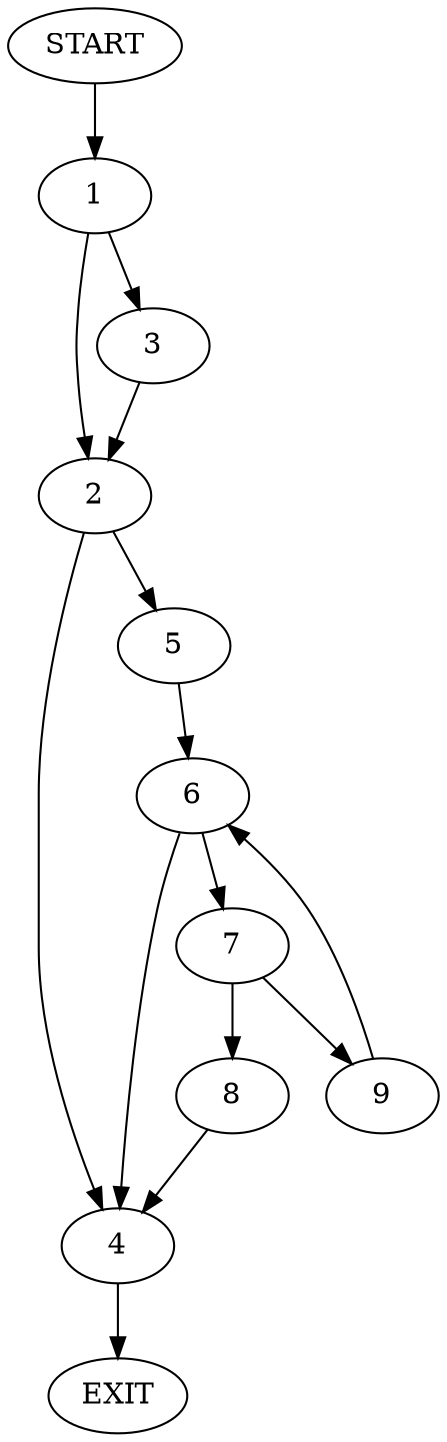 digraph {
0 [label="START"]
10 [label="EXIT"]
0 -> 1
1 -> 2
1 -> 3
3 -> 2
2 -> 4
2 -> 5
4 -> 10
5 -> 6
6 -> 4
6 -> 7
7 -> 8
7 -> 9
9 -> 6
8 -> 4
}
